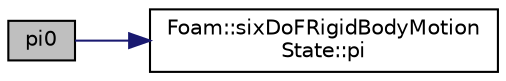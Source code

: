 digraph "pi0"
{
  bgcolor="transparent";
  edge [fontname="Helvetica",fontsize="10",labelfontname="Helvetica",labelfontsize="10"];
  node [fontname="Helvetica",fontsize="10",shape=record];
  rankdir="LR";
  Node1 [label="pi0",height=0.2,width=0.4,color="black", fillcolor="grey75", style="filled", fontcolor="black"];
  Node1 -> Node2 [color="midnightblue",fontsize="10",style="solid",fontname="Helvetica"];
  Node2 [label="Foam::sixDoFRigidBodyMotion\lState::pi",height=0.2,width=0.4,color="black",URL="$a02409.html#a1cc92c39ba824b7a57038a0f091e6b07",tooltip="Return access to angular momentum. "];
}
